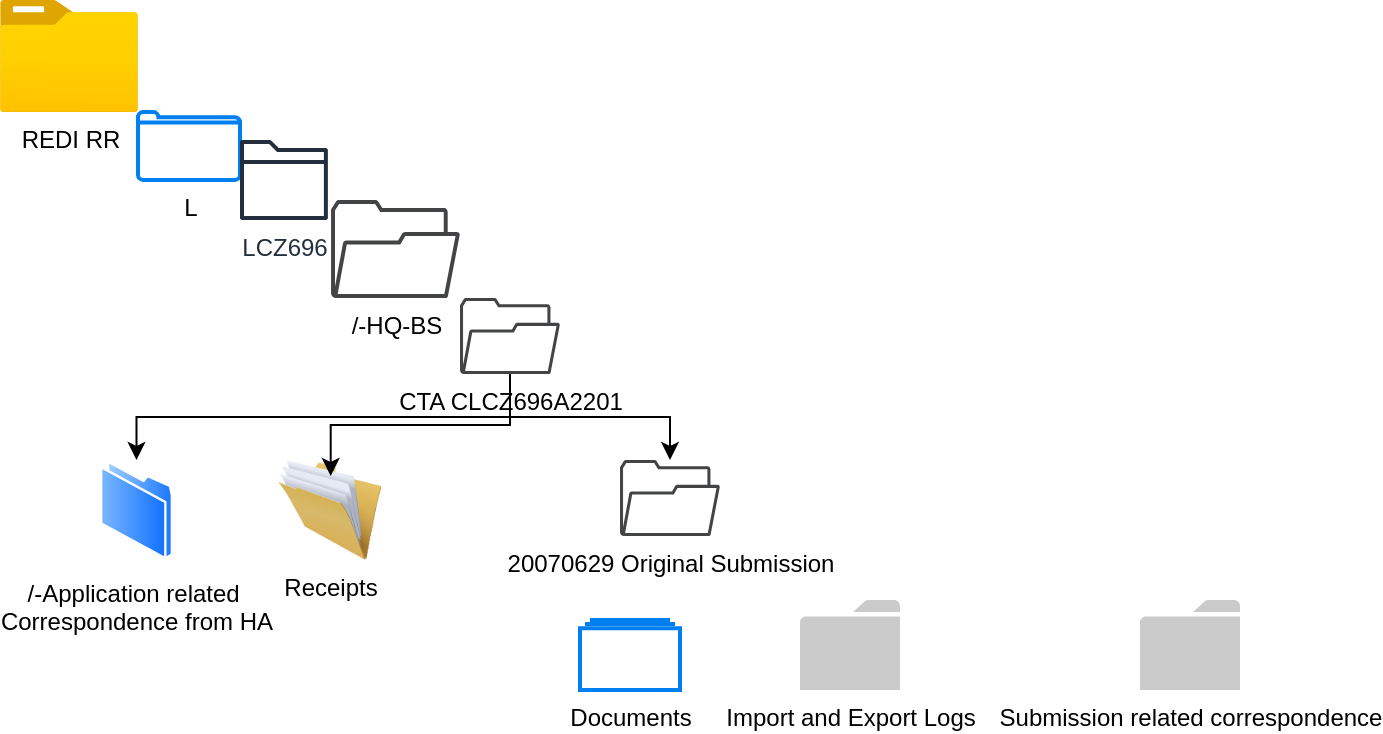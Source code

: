 <mxfile version="24.7.6">
  <diagram name="Page-1" id="afqI2EQTLsOWQRD4tnXt">
    <mxGraphModel dx="1034" dy="500" grid="1" gridSize="10" guides="1" tooltips="1" connect="1" arrows="1" fold="1" page="1" pageScale="1" pageWidth="827" pageHeight="1169" math="0" shadow="0">
      <root>
        <mxCell id="0" />
        <mxCell id="1" parent="0" />
        <mxCell id="t-VA8x5v0h3ZRSfZjn-m-1" value="REDI RR" style="image;aspect=fixed;html=1;points=[];align=center;fontSize=12;image=img/lib/azure2/general/Folder_Blank.svg;" vertex="1" parent="1">
          <mxGeometry x="30" y="10" width="69" height="56.0" as="geometry" />
        </mxCell>
        <mxCell id="t-VA8x5v0h3ZRSfZjn-m-3" value="L" style="html=1;verticalLabelPosition=bottom;align=center;labelBackgroundColor=#ffffff;verticalAlign=top;strokeWidth=2;strokeColor=#0080F0;shadow=0;dashed=0;shape=mxgraph.ios7.icons.folder;" vertex="1" parent="1">
          <mxGeometry x="99" y="66" width="51" height="34" as="geometry" />
        </mxCell>
        <mxCell id="t-VA8x5v0h3ZRSfZjn-m-4" value="LCZ696" style="sketch=0;outlineConnect=0;fontColor=#232F3E;gradientColor=none;fillColor=#232F3D;strokeColor=none;dashed=0;verticalLabelPosition=bottom;verticalAlign=top;align=center;html=1;fontSize=12;fontStyle=0;aspect=fixed;pointerEvents=1;shape=mxgraph.aws4.folder;" vertex="1" parent="1">
          <mxGeometry x="150" y="80" width="43.94" height="40" as="geometry" />
        </mxCell>
        <mxCell id="t-VA8x5v0h3ZRSfZjn-m-5" value="/-HQ-BS" style="sketch=0;pointerEvents=1;shadow=0;dashed=0;html=1;strokeColor=none;fillColor=#434445;aspect=fixed;labelPosition=center;verticalLabelPosition=bottom;verticalAlign=top;align=center;outlineConnect=0;shape=mxgraph.vvd.folder;" vertex="1" parent="1">
          <mxGeometry x="195.53" y="110" width="64.47" height="49" as="geometry" />
        </mxCell>
        <mxCell id="t-VA8x5v0h3ZRSfZjn-m-16" style="edgeStyle=elbowEdgeStyle;rounded=0;orthogonalLoop=1;jettySize=auto;elbow=vertical;html=1;" edge="1" parent="1" source="t-VA8x5v0h3ZRSfZjn-m-6" target="t-VA8x5v0h3ZRSfZjn-m-7">
          <mxGeometry relative="1" as="geometry" />
        </mxCell>
        <mxCell id="t-VA8x5v0h3ZRSfZjn-m-6" value="CTA CLCZ696A2201" style="sketch=0;pointerEvents=1;shadow=0;dashed=0;html=1;strokeColor=none;fillColor=#434445;aspect=fixed;labelPosition=center;verticalLabelPosition=bottom;verticalAlign=top;align=center;outlineConnect=0;shape=mxgraph.vvd.folder;" vertex="1" parent="1">
          <mxGeometry x="260" y="159" width="50" height="38" as="geometry" />
        </mxCell>
        <mxCell id="t-VA8x5v0h3ZRSfZjn-m-7" value="20070629 Original Submission" style="sketch=0;pointerEvents=1;shadow=0;dashed=0;html=1;strokeColor=none;fillColor=#434445;aspect=fixed;labelPosition=center;verticalLabelPosition=bottom;verticalAlign=top;align=center;outlineConnect=0;shape=mxgraph.vvd.folder;" vertex="1" parent="1">
          <mxGeometry x="340" y="240" width="50" height="38" as="geometry" />
        </mxCell>
        <mxCell id="t-VA8x5v0h3ZRSfZjn-m-8" value="Import and Export Logs" style="sketch=0;pointerEvents=1;shadow=0;dashed=0;html=1;strokeColor=none;labelPosition=center;verticalLabelPosition=bottom;verticalAlign=top;outlineConnect=0;align=center;shape=mxgraph.office.concepts.folder;fillColor=#CCCBCB;" vertex="1" parent="1">
          <mxGeometry x="430" y="310" width="50" height="45" as="geometry" />
        </mxCell>
        <mxCell id="t-VA8x5v0h3ZRSfZjn-m-9" value="Submission related correspondence" style="sketch=0;pointerEvents=1;shadow=0;dashed=0;html=1;strokeColor=none;labelPosition=center;verticalLabelPosition=bottom;verticalAlign=top;outlineConnect=0;align=center;shape=mxgraph.office.concepts.folder;fillColor=#CCCBCB;" vertex="1" parent="1">
          <mxGeometry x="600" y="310" width="50" height="45" as="geometry" />
        </mxCell>
        <mxCell id="t-VA8x5v0h3ZRSfZjn-m-10" value="Documents" style="html=1;verticalLabelPosition=bottom;align=center;labelBackgroundColor=#ffffff;verticalAlign=top;strokeWidth=2;strokeColor=#0080F0;shadow=0;dashed=0;shape=mxgraph.ios7.icons.folders;" vertex="1" parent="1">
          <mxGeometry x="320" y="320" width="50" height="35" as="geometry" />
        </mxCell>
        <mxCell id="t-VA8x5v0h3ZRSfZjn-m-11" value="Receipts" style="image;html=1;image=img/lib/clip_art/general/Full_Folder_128x128.png" vertex="1" parent="1">
          <mxGeometry x="160" y="240" width="70" height="50" as="geometry" />
        </mxCell>
        <mxCell id="t-VA8x5v0h3ZRSfZjn-m-17" style="edgeStyle=elbowEdgeStyle;rounded=0;orthogonalLoop=1;jettySize=auto;elbow=vertical;html=1;entryX=0.505;entryY=0.16;entryDx=0;entryDy=0;entryPerimeter=0;" edge="1" parent="1" source="t-VA8x5v0h3ZRSfZjn-m-6" target="t-VA8x5v0h3ZRSfZjn-m-11">
          <mxGeometry relative="1" as="geometry">
            <mxPoint x="295" y="207" as="sourcePoint" />
            <mxPoint x="375" y="250" as="targetPoint" />
          </mxGeometry>
        </mxCell>
        <mxCell id="t-VA8x5v0h3ZRSfZjn-m-18" value="/-Application related&amp;nbsp;&lt;div&gt;Correspondence from HA&lt;/div&gt;" style="image;aspect=fixed;perimeter=ellipsePerimeter;html=1;align=center;shadow=0;dashed=0;spacingTop=3;image=img/lib/active_directory/folder.svg;" vertex="1" parent="1">
          <mxGeometry x="80" y="240" width="36.5" height="50" as="geometry" />
        </mxCell>
        <mxCell id="t-VA8x5v0h3ZRSfZjn-m-21" style="edgeStyle=elbowEdgeStyle;rounded=0;orthogonalLoop=1;jettySize=auto;elbow=vertical;html=1;entryX=0.5;entryY=0;entryDx=0;entryDy=0;" edge="1" parent="1" source="t-VA8x5v0h3ZRSfZjn-m-6" target="t-VA8x5v0h3ZRSfZjn-m-18">
          <mxGeometry relative="1" as="geometry">
            <mxPoint x="295" y="207" as="sourcePoint" />
            <mxPoint x="205" y="258" as="targetPoint" />
          </mxGeometry>
        </mxCell>
      </root>
    </mxGraphModel>
  </diagram>
</mxfile>
